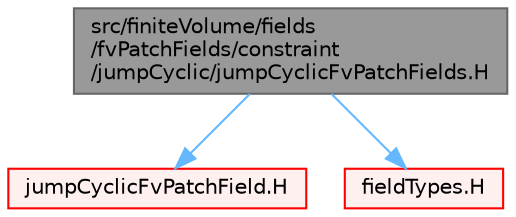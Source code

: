 digraph "src/finiteVolume/fields/fvPatchFields/constraint/jumpCyclic/jumpCyclicFvPatchFields.H"
{
 // LATEX_PDF_SIZE
  bgcolor="transparent";
  edge [fontname=Helvetica,fontsize=10,labelfontname=Helvetica,labelfontsize=10];
  node [fontname=Helvetica,fontsize=10,shape=box,height=0.2,width=0.4];
  Node1 [id="Node000001",label="src/finiteVolume/fields\l/fvPatchFields/constraint\l/jumpCyclic/jumpCyclicFvPatchFields.H",height=0.2,width=0.4,color="gray40", fillcolor="grey60", style="filled", fontcolor="black",tooltip=" "];
  Node1 -> Node2 [id="edge1_Node000001_Node000002",color="steelblue1",style="solid",tooltip=" "];
  Node2 [id="Node000002",label="jumpCyclicFvPatchField.H",height=0.2,width=0.4,color="red", fillcolor="#FFF0F0", style="filled",URL="$jumpCyclicFvPatchField_8H.html",tooltip=" "];
  Node1 -> Node171 [id="edge2_Node000001_Node000171",color="steelblue1",style="solid",tooltip=" "];
  Node171 [id="Node000171",label="fieldTypes.H",height=0.2,width=0.4,color="red", fillcolor="#FFF0F0", style="filled",URL="$fieldTypes_8H.html",tooltip=" "];
}
